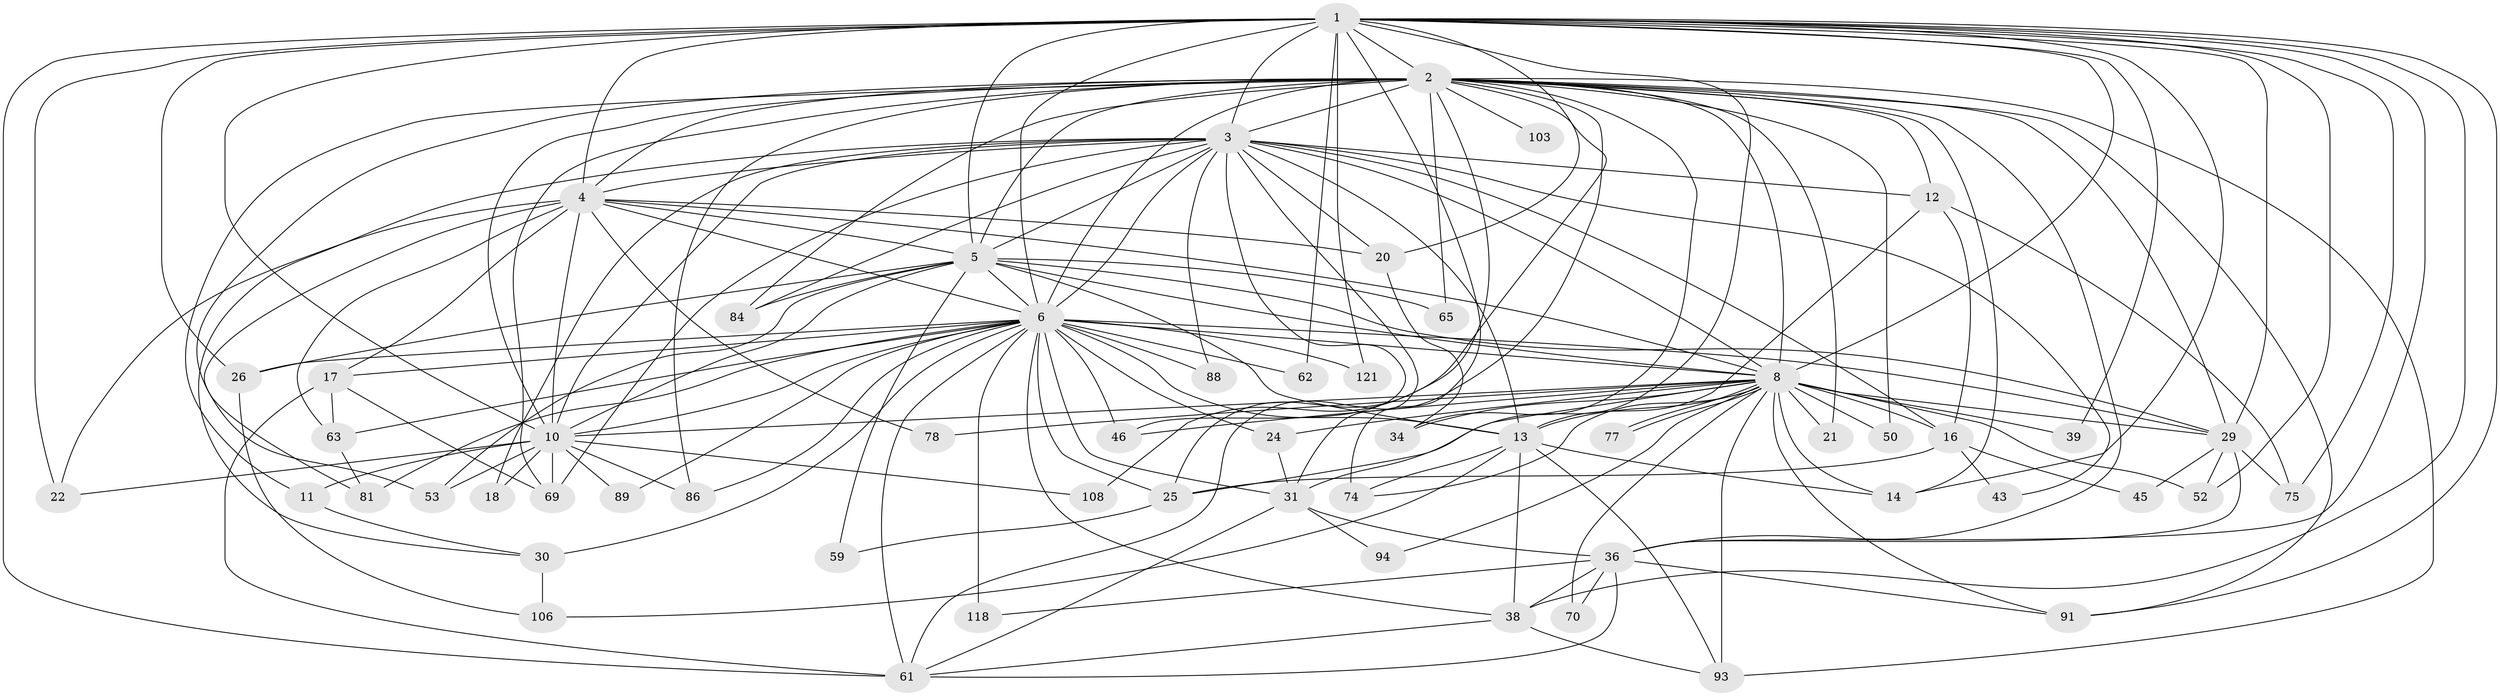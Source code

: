 // original degree distribution, {30: 0.006802721088435374, 24: 0.006802721088435374, 23: 0.006802721088435374, 17: 0.006802721088435374, 19: 0.006802721088435374, 20: 0.006802721088435374, 35: 0.006802721088435374, 31: 0.006802721088435374, 21: 0.006802721088435374, 18: 0.006802721088435374, 3: 0.2653061224489796, 5: 0.04081632653061224, 9: 0.013605442176870748, 2: 0.46938775510204084, 6: 0.034013605442176874, 4: 0.10204081632653061, 7: 0.006802721088435374}
// Generated by graph-tools (version 1.1) at 2025/17/03/04/25 18:17:34]
// undirected, 58 vertices, 170 edges
graph export_dot {
graph [start="1"]
  node [color=gray90,style=filled];
  1 [super="+76"];
  2 [super="+98+9+47+92+67"];
  3 [super="+28"];
  4 [super="+107"];
  5;
  6 [super="+7"];
  8 [super="+57+56"];
  10 [super="+72"];
  11;
  12 [super="+60+71"];
  13 [super="+135+55+109"];
  14 [super="+27"];
  16;
  17 [super="+49"];
  18;
  20 [super="+104"];
  21;
  22 [super="+90+87"];
  24 [super="+41"];
  25 [super="+83+68"];
  26 [super="+40"];
  29 [super="+48+37+42"];
  30 [super="+85"];
  31;
  34;
  36 [super="+44+96+114+95"];
  38 [super="+73+54"];
  39;
  43;
  45;
  46 [super="+139"];
  50;
  52 [super="+122"];
  53;
  59;
  61 [super="+136+130+80"];
  62;
  63 [super="+64"];
  65 [super="+111"];
  69 [super="+101+79"];
  70;
  74 [super="+125"];
  75 [super="+102"];
  77;
  78;
  81;
  84 [super="+99"];
  86;
  88;
  89;
  91 [super="+117"];
  93 [super="+127+100"];
  94;
  103;
  106;
  108;
  118 [super="+134"];
  121;
  1 -- 2 [weight=3];
  1 -- 3;
  1 -- 4 [weight=2];
  1 -- 5;
  1 -- 6 [weight=4];
  1 -- 8;
  1 -- 10 [weight=2];
  1 -- 22 [weight=2];
  1 -- 29 [weight=2];
  1 -- 31;
  1 -- 39;
  1 -- 52;
  1 -- 62;
  1 -- 74;
  1 -- 75;
  1 -- 91;
  1 -- 121;
  1 -- 36;
  1 -- 26;
  1 -- 61 [weight=2];
  1 -- 14;
  1 -- 20;
  1 -- 38;
  2 -- 3 [weight=2];
  2 -- 4 [weight=2];
  2 -- 5 [weight=2];
  2 -- 6 [weight=7];
  2 -- 8 [weight=2];
  2 -- 10 [weight=2];
  2 -- 11;
  2 -- 14;
  2 -- 36 [weight=2];
  2 -- 50 [weight=2];
  2 -- 69;
  2 -- 91;
  2 -- 65 [weight=2];
  2 -- 12 [weight=2];
  2 -- 84;
  2 -- 21;
  2 -- 86;
  2 -- 34;
  2 -- 103 [weight=2];
  2 -- 108;
  2 -- 61;
  2 -- 93 [weight=2];
  2 -- 53;
  2 -- 29;
  2 -- 25;
  3 -- 4;
  3 -- 5;
  3 -- 6 [weight=2];
  3 -- 8;
  3 -- 10;
  3 -- 12 [weight=2];
  3 -- 16;
  3 -- 18;
  3 -- 20 [weight=2];
  3 -- 30;
  3 -- 31;
  3 -- 43;
  3 -- 46;
  3 -- 69;
  3 -- 84;
  3 -- 88;
  3 -- 13;
  4 -- 5;
  4 -- 6 [weight=2];
  4 -- 8;
  4 -- 10;
  4 -- 17 [weight=2];
  4 -- 20;
  4 -- 22;
  4 -- 63;
  4 -- 78;
  4 -- 81;
  5 -- 6 [weight=4];
  5 -- 8;
  5 -- 10;
  5 -- 26;
  5 -- 29;
  5 -- 53;
  5 -- 59;
  5 -- 65 [weight=2];
  5 -- 84;
  5 -- 13;
  6 -- 8 [weight=6];
  6 -- 10 [weight=2];
  6 -- 30 [weight=2];
  6 -- 61;
  6 -- 62;
  6 -- 88;
  6 -- 118 [weight=2];
  6 -- 121;
  6 -- 46;
  6 -- 29;
  6 -- 13 [weight=3];
  6 -- 17;
  6 -- 81;
  6 -- 86;
  6 -- 24 [weight=2];
  6 -- 89;
  6 -- 25 [weight=2];
  6 -- 26;
  6 -- 31;
  6 -- 38 [weight=3];
  6 -- 63 [weight=2];
  8 -- 10;
  8 -- 16;
  8 -- 21;
  8 -- 24;
  8 -- 25;
  8 -- 34;
  8 -- 39;
  8 -- 46;
  8 -- 50;
  8 -- 70;
  8 -- 74;
  8 -- 77;
  8 -- 77;
  8 -- 78;
  8 -- 93;
  8 -- 52;
  8 -- 13;
  8 -- 94;
  8 -- 91;
  8 -- 29;
  8 -- 14;
  10 -- 11;
  10 -- 18;
  10 -- 53;
  10 -- 86;
  10 -- 89;
  10 -- 108;
  10 -- 69;
  10 -- 22;
  11 -- 30;
  12 -- 13;
  12 -- 16;
  12 -- 75;
  13 -- 14;
  13 -- 93;
  13 -- 74;
  13 -- 106;
  13 -- 38;
  16 -- 25;
  16 -- 43;
  16 -- 45;
  17 -- 61;
  17 -- 63;
  17 -- 69;
  20 -- 34;
  24 -- 31;
  25 -- 59;
  26 -- 106;
  29 -- 52;
  29 -- 75;
  29 -- 36;
  29 -- 45;
  30 -- 106;
  31 -- 36;
  31 -- 94;
  31 -- 61;
  36 -- 38 [weight=3];
  36 -- 70;
  36 -- 61;
  36 -- 91;
  36 -- 118;
  38 -- 93;
  38 -- 61;
  63 -- 81;
}
